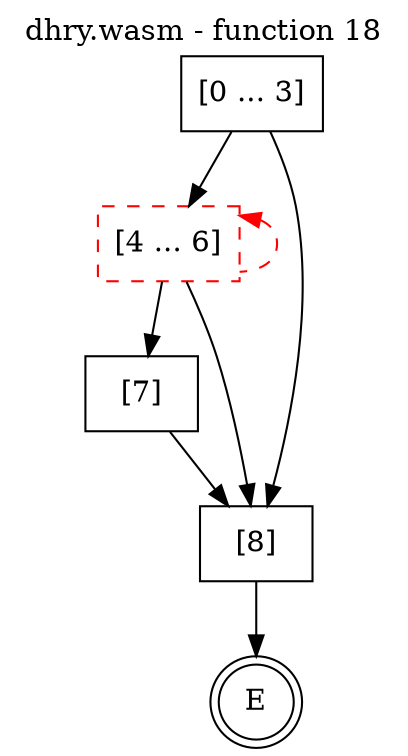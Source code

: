 digraph finite_state_machine {
    label = "dhry.wasm - function 18"
    labelloc =  t
    labelfontsize = 16
    labelfontcolor = black
    labelfontname = "Helvetica"
    node [shape = doublecircle]; E ;
    node [shape = box];
    node [shape=box, color=black, style=solid] 0[label="[0 ... 3]"]
    node [shape=box, color=red, style=dashed] 4[label="[4 ... 6]"]
    node [shape=box, color=black, style=solid] 7[label="[7]"]
    node [shape=box, color=black, style=solid] 8[label="[8]"]
    0 -> 4;
    0 -> 8;
    4 -> 7;
    4 -> 8;
    4 -> 4[style="dashed" color="red" dir=back];
    7 -> 8;
    8 -> E;
}
